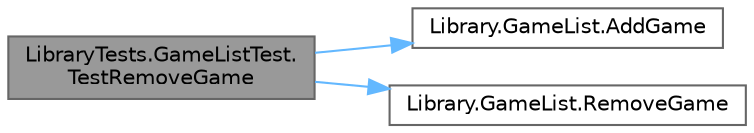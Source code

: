 digraph "LibraryTests.GameListTest.TestRemoveGame"
{
 // INTERACTIVE_SVG=YES
 // LATEX_PDF_SIZE
  bgcolor="transparent";
  edge [fontname=Helvetica,fontsize=10,labelfontname=Helvetica,labelfontsize=10];
  node [fontname=Helvetica,fontsize=10,shape=box,height=0.2,width=0.4];
  rankdir="LR";
  Node1 [id="Node000001",label="LibraryTests.GameListTest.\lTestRemoveGame",height=0.2,width=0.4,color="gray40", fillcolor="grey60", style="filled", fontcolor="black",tooltip="Verifica que el método RemoveGame elimina correctamente un juego de la lista de juegos y que no puede..."];
  Node1 -> Node2 [id="edge1_Node000001_Node000002",color="steelblue1",style="solid",tooltip=" "];
  Node2 [id="Node000002",label="Library.GameList.AddGame",height=0.2,width=0.4,color="grey40", fillcolor="white", style="filled",URL="$classLibrary_1_1GameList.html#acbab8e4b66af16b4ee5cd7b3669a5f82",tooltip="Agrega una partida a la lista de partidas."];
  Node1 -> Node3 [id="edge2_Node000001_Node000003",color="steelblue1",style="solid",tooltip=" "];
  Node3 [id="Node000003",label="Library.GameList.RemoveGame",height=0.2,width=0.4,color="grey40", fillcolor="white", style="filled",URL="$classLibrary_1_1GameList.html#a25df7d919bc1a6673017f8a2ca17ad96",tooltip="Elimina una partida de la lista de partidas."];
}
